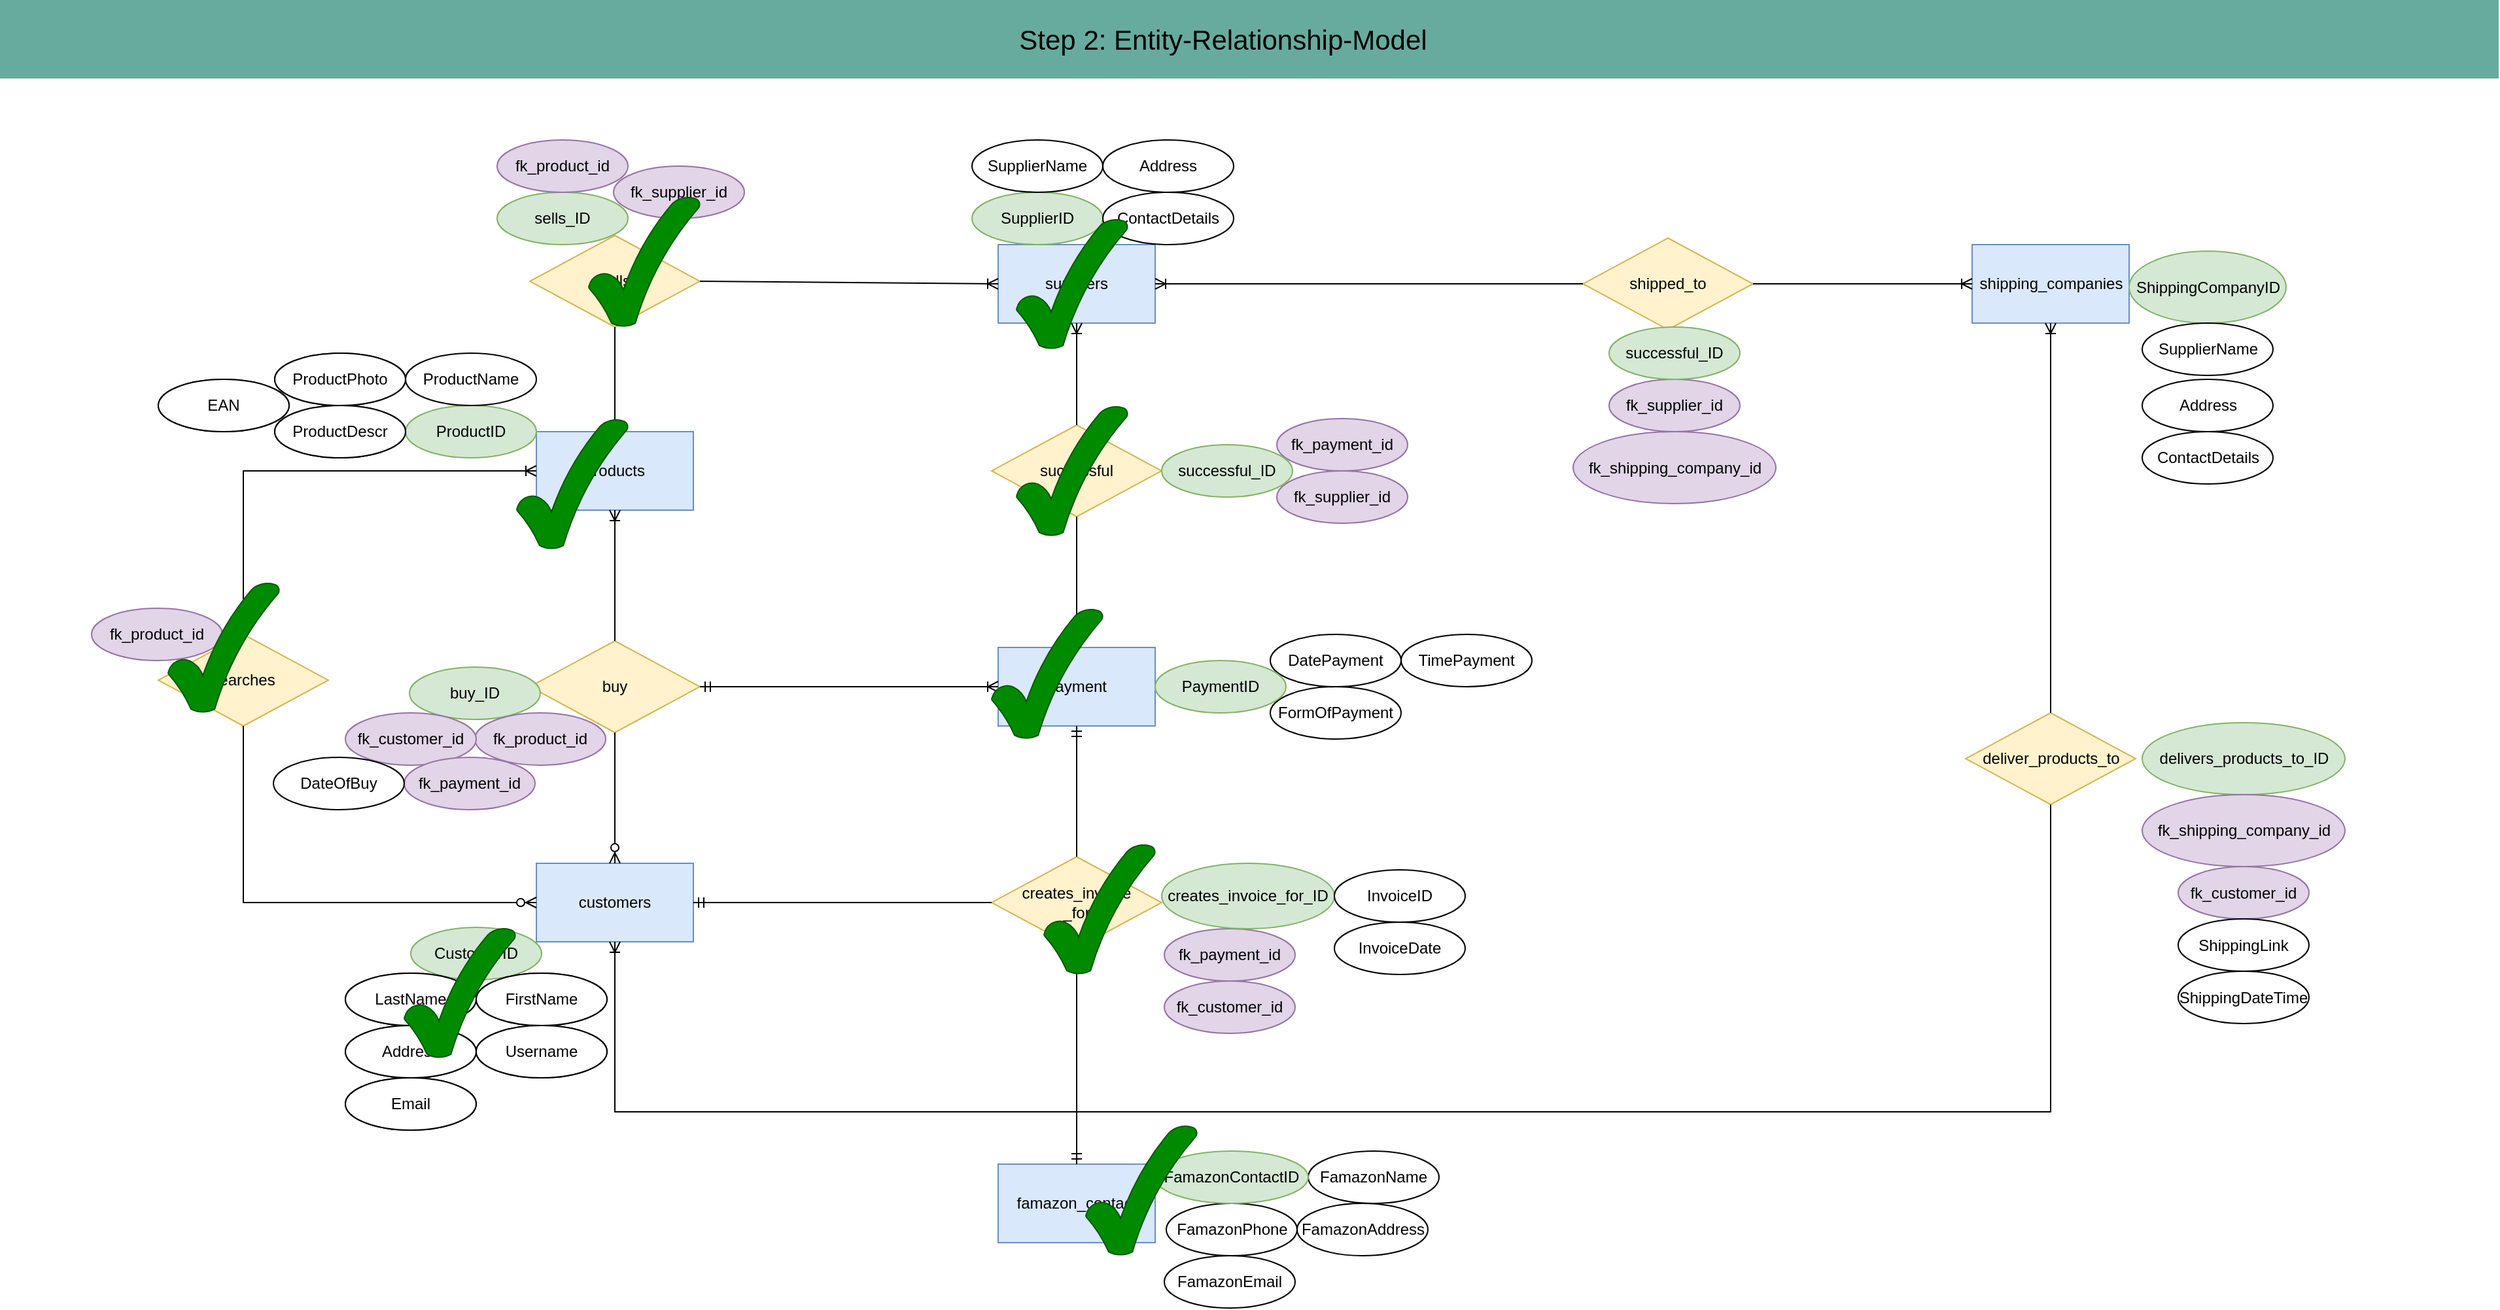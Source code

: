 <mxfile version="14.6.1" type="github">
  <diagram id="H4wPdXL3QeX7m4DB4Rqo" name="Page-1">
    <mxGraphModel dx="1303" dy="672" grid="1" gridSize="10" guides="1" tooltips="1" connect="1" arrows="1" fold="1" page="1" pageScale="1" pageWidth="827" pageHeight="1169" math="0" shadow="0">
      <root>
        <mxCell id="0" />
        <mxCell id="1" parent="0" />
        <mxCell id="J5k1jIa9eLN9t2eHICcV-1" value="" style="rounded=0;whiteSpace=wrap;html=1;labelBackgroundColor=#009999;labelBorderColor=#000000;strokeColor=none;fillColor=#67AB9F;fontColor=#000000;" vertex="1" parent="1">
          <mxGeometry x="50" y="40" width="1910" height="60" as="geometry" />
        </mxCell>
        <mxCell id="J5k1jIa9eLN9t2eHICcV-2" value="&lt;font style=&quot;font-size: 21px&quot;&gt;Step 2: Entity-Relationship-Model&lt;/font&gt;" style="text;html=1;strokeColor=none;fillColor=none;align=center;verticalAlign=middle;whiteSpace=wrap;rounded=0;labelBackgroundColor=none;fontColor=#000000;" vertex="1" parent="1">
          <mxGeometry x="70" y="60" width="1830" height="20" as="geometry" />
        </mxCell>
        <mxCell id="J5k1jIa9eLN9t2eHICcV-6" value="products" style="rounded=0;whiteSpace=wrap;html=1;fillColor=#dae8fc;strokeColor=#6c8ebf;" vertex="1" parent="1">
          <mxGeometry x="460" y="370" width="120" height="60" as="geometry" />
        </mxCell>
        <mxCell id="J5k1jIa9eLN9t2eHICcV-8" value="customers" style="rounded=0;whiteSpace=wrap;html=1;fillColor=#dae8fc;strokeColor=#6c8ebf;" vertex="1" parent="1">
          <mxGeometry x="460" y="700" width="120" height="60" as="geometry" />
        </mxCell>
        <mxCell id="J5k1jIa9eLN9t2eHICcV-9" value="buy" style="rhombus;whiteSpace=wrap;html=1;fillColor=#fff2cc;strokeColor=#d6b656;" vertex="1" parent="1">
          <mxGeometry x="455" y="530" width="130" height="70" as="geometry" />
        </mxCell>
        <mxCell id="J5k1jIa9eLN9t2eHICcV-11" value="suppliers" style="rounded=0;whiteSpace=wrap;html=1;fillColor=#dae8fc;strokeColor=#6c8ebf;" vertex="1" parent="1">
          <mxGeometry x="813" y="227" width="120" height="60" as="geometry" />
        </mxCell>
        <mxCell id="J5k1jIa9eLN9t2eHICcV-12" value="payment" style="rounded=0;whiteSpace=wrap;html=1;fillColor=#dae8fc;strokeColor=#6c8ebf;" vertex="1" parent="1">
          <mxGeometry x="813" y="535" width="120" height="60" as="geometry" />
        </mxCell>
        <mxCell id="J5k1jIa9eLN9t2eHICcV-17" value="shipping_companies" style="rounded=0;whiteSpace=wrap;html=1;fillColor=#dae8fc;strokeColor=#6c8ebf;" vertex="1" parent="1">
          <mxGeometry x="1557.5" y="227" width="120" height="60" as="geometry" />
        </mxCell>
        <mxCell id="J5k1jIa9eLN9t2eHICcV-18" value="creates_invoice&lt;br&gt;_for" style="rhombus;whiteSpace=wrap;html=1;fillColor=#fff2cc;strokeColor=#d6b656;" vertex="1" parent="1">
          <mxGeometry x="808" y="695" width="130" height="70" as="geometry" />
        </mxCell>
        <mxCell id="J5k1jIa9eLN9t2eHICcV-19" value="deliver_products_to" style="rhombus;whiteSpace=wrap;html=1;fillColor=#fff2cc;strokeColor=#d6b656;" vertex="1" parent="1">
          <mxGeometry x="1552.5" y="585" width="130" height="70" as="geometry" />
        </mxCell>
        <mxCell id="J5k1jIa9eLN9t2eHICcV-28" value="successful" style="rhombus;whiteSpace=wrap;html=1;fillColor=#fff2cc;strokeColor=#d6b656;" vertex="1" parent="1">
          <mxGeometry x="808" y="365" width="130" height="70" as="geometry" />
        </mxCell>
        <mxCell id="J5k1jIa9eLN9t2eHICcV-29" value="shipped_to" style="rhombus;whiteSpace=wrap;html=1;fillColor=#fff2cc;strokeColor=#d6b656;" vertex="1" parent="1">
          <mxGeometry x="1260" y="222" width="130" height="70" as="geometry" />
        </mxCell>
        <mxCell id="J5k1jIa9eLN9t2eHICcV-30" value="sells" style="rhombus;whiteSpace=wrap;html=1;fillColor=#fff2cc;strokeColor=#d6b656;" vertex="1" parent="1">
          <mxGeometry x="455" y="220" width="130" height="70" as="geometry" />
        </mxCell>
        <mxCell id="J5k1jIa9eLN9t2eHICcV-31" value="" style="fontSize=12;html=1;endArrow=ERzeroToMany;endFill=1;entryX=0.5;entryY=0;entryDx=0;entryDy=0;exitX=0.5;exitY=1;exitDx=0;exitDy=0;" edge="1" parent="1" source="J5k1jIa9eLN9t2eHICcV-9" target="J5k1jIa9eLN9t2eHICcV-8">
          <mxGeometry width="100" height="100" relative="1" as="geometry">
            <mxPoint x="590" y="660" as="sourcePoint" />
            <mxPoint x="690" y="560" as="targetPoint" />
          </mxGeometry>
        </mxCell>
        <mxCell id="J5k1jIa9eLN9t2eHICcV-32" value="" style="fontSize=12;html=1;endArrow=ERoneToMany;exitX=0.5;exitY=0;exitDx=0;exitDy=0;entryX=0.5;entryY=1;entryDx=0;entryDy=0;" edge="1" parent="1" source="J5k1jIa9eLN9t2eHICcV-9" target="J5k1jIa9eLN9t2eHICcV-6">
          <mxGeometry width="100" height="100" relative="1" as="geometry">
            <mxPoint x="590" y="660" as="sourcePoint" />
            <mxPoint x="690" y="560" as="targetPoint" />
          </mxGeometry>
        </mxCell>
        <mxCell id="J5k1jIa9eLN9t2eHICcV-33" value="" style="fontSize=12;html=1;endArrow=ERoneToMany;exitX=1;exitY=0.5;exitDx=0;exitDy=0;entryX=0;entryY=0.5;entryDx=0;entryDy=0;" edge="1" parent="1" source="J5k1jIa9eLN9t2eHICcV-30" target="J5k1jIa9eLN9t2eHICcV-11">
          <mxGeometry width="100" height="100" relative="1" as="geometry">
            <mxPoint x="760" y="350.0" as="sourcePoint" />
            <mxPoint x="760" y="250.0" as="targetPoint" />
          </mxGeometry>
        </mxCell>
        <mxCell id="J5k1jIa9eLN9t2eHICcV-34" value="" style="fontSize=12;html=1;endArrow=none;exitX=0.5;exitY=0;exitDx=0;exitDy=0;entryX=0.5;entryY=1;entryDx=0;entryDy=0;startArrow=ERoneToMany;startFill=0;endFill=0;" edge="1" parent="1" source="J5k1jIa9eLN9t2eHICcV-6" target="J5k1jIa9eLN9t2eHICcV-30">
          <mxGeometry width="100" height="100" relative="1" as="geometry">
            <mxPoint x="595" y="265" as="sourcePoint" />
            <mxPoint x="790" y="265" as="targetPoint" />
          </mxGeometry>
        </mxCell>
        <mxCell id="J5k1jIa9eLN9t2eHICcV-35" value="" style="fontSize=12;html=1;endArrow=ERoneToMany;exitX=1;exitY=0.5;exitDx=0;exitDy=0;startArrow=ERmandOne;startFill=0;entryX=0;entryY=0.5;entryDx=0;entryDy=0;" edge="1" parent="1" source="J5k1jIa9eLN9t2eHICcV-9" target="J5k1jIa9eLN9t2eHICcV-12">
          <mxGeometry width="100" height="100" relative="1" as="geometry">
            <mxPoint x="530" y="540.0" as="sourcePoint" />
            <mxPoint x="700" y="500" as="targetPoint" />
          </mxGeometry>
        </mxCell>
        <mxCell id="J5k1jIa9eLN9t2eHICcV-42" value="" style="fontSize=12;html=1;endArrow=ERoneToMany;startArrow=none;startFill=0;endFill=0;exitX=1;exitY=0.5;exitDx=0;exitDy=0;entryX=0;entryY=0.5;entryDx=0;entryDy=0;rounded=0;" edge="1" parent="1" source="J5k1jIa9eLN9t2eHICcV-29" target="J5k1jIa9eLN9t2eHICcV-17">
          <mxGeometry width="100" height="100" relative="1" as="geometry">
            <mxPoint x="1530" y="329.41" as="sourcePoint" />
            <mxPoint x="1670" y="329.41" as="targetPoint" />
          </mxGeometry>
        </mxCell>
        <mxCell id="J5k1jIa9eLN9t2eHICcV-43" value="" style="endArrow=none;html=1;rounded=0;exitX=0.5;exitY=1;exitDx=0;exitDy=0;startArrow=ERoneToMany;startFill=0;entryX=0.5;entryY=0;entryDx=0;entryDy=0;" edge="1" parent="1" source="J5k1jIa9eLN9t2eHICcV-17" target="J5k1jIa9eLN9t2eHICcV-19">
          <mxGeometry relative="1" as="geometry">
            <mxPoint x="1200" y="670" as="sourcePoint" />
            <mxPoint x="1622" y="580" as="targetPoint" />
          </mxGeometry>
        </mxCell>
        <mxCell id="J5k1jIa9eLN9t2eHICcV-44" value="" style="endArrow=ERoneToMany;html=1;rounded=0;exitX=0.5;exitY=1;exitDx=0;exitDy=0;edgeStyle=orthogonalEdgeStyle;endFill=0;" edge="1" parent="1" source="J5k1jIa9eLN9t2eHICcV-19">
          <mxGeometry relative="1" as="geometry">
            <mxPoint x="1760" y="760" as="sourcePoint" />
            <mxPoint x="520" y="760" as="targetPoint" />
            <Array as="points">
              <mxPoint x="1618" y="890" />
              <mxPoint x="520" y="890" />
            </Array>
          </mxGeometry>
        </mxCell>
        <mxCell id="J5k1jIa9eLN9t2eHICcV-46" value="" style="endArrow=none;html=1;rounded=0;exitX=1;exitY=0.5;exitDx=0;exitDy=0;entryX=0;entryY=0.5;entryDx=0;entryDy=0;startArrow=ERmandOne;startFill=0;" edge="1" parent="1" source="J5k1jIa9eLN9t2eHICcV-8" target="J5k1jIa9eLN9t2eHICcV-18">
          <mxGeometry relative="1" as="geometry">
            <mxPoint x="1047.5" y="722.5" as="sourcePoint" />
            <mxPoint x="1210" y="605" as="targetPoint" />
          </mxGeometry>
        </mxCell>
        <mxCell id="J5k1jIa9eLN9t2eHICcV-47" value="" style="endArrow=none;html=1;rounded=0;endFill=0;startArrow=ERoneToMany;startFill=0;exitX=1;exitY=0.5;exitDx=0;exitDy=0;" edge="1" parent="1" source="J5k1jIa9eLN9t2eHICcV-11">
          <mxGeometry relative="1" as="geometry">
            <mxPoint x="900" y="250" as="sourcePoint" />
            <mxPoint x="1260" y="257" as="targetPoint" />
          </mxGeometry>
        </mxCell>
        <mxCell id="J5k1jIa9eLN9t2eHICcV-50" value="searches" style="rhombus;whiteSpace=wrap;html=1;fillColor=#fff2cc;strokeColor=#d6b656;" vertex="1" parent="1">
          <mxGeometry x="171" y="525" width="130" height="70" as="geometry" />
        </mxCell>
        <mxCell id="J5k1jIa9eLN9t2eHICcV-51" value="" style="fontSize=12;html=1;endArrow=ERzeroToMany;endFill=1;entryX=0;entryY=0.5;entryDx=0;entryDy=0;exitX=0.5;exitY=1;exitDx=0;exitDy=0;edgeStyle=orthogonalEdgeStyle;rounded=0;" edge="1" parent="1" source="J5k1jIa9eLN9t2eHICcV-50" target="J5k1jIa9eLN9t2eHICcV-8">
          <mxGeometry width="100" height="100" relative="1" as="geometry">
            <mxPoint x="530" y="610" as="sourcePoint" />
            <mxPoint x="530" y="710" as="targetPoint" />
          </mxGeometry>
        </mxCell>
        <mxCell id="J5k1jIa9eLN9t2eHICcV-52" value="" style="fontSize=12;html=1;endArrow=ERoneToMany;entryX=0;entryY=0.5;entryDx=0;entryDy=0;edgeStyle=orthogonalEdgeStyle;rounded=0;" edge="1" parent="1" source="J5k1jIa9eLN9t2eHICcV-50" target="J5k1jIa9eLN9t2eHICcV-6">
          <mxGeometry width="100" height="100" relative="1" as="geometry">
            <mxPoint x="530" y="540" as="sourcePoint" />
            <mxPoint x="530" y="440" as="targetPoint" />
            <Array as="points">
              <mxPoint x="236" y="400" />
            </Array>
          </mxGeometry>
        </mxCell>
        <mxCell id="J5k1jIa9eLN9t2eHICcV-53" value="fk_product_id" style="ellipse;whiteSpace=wrap;html=1;align=center;fillColor=#e1d5e7;strokeColor=#9673a6;" vertex="1" parent="1">
          <mxGeometry x="120" y="505" width="100" height="40" as="geometry" />
        </mxCell>
        <mxCell id="J5k1jIa9eLN9t2eHICcV-54" value="ProductID" style="ellipse;whiteSpace=wrap;html=1;align=center;fillColor=#d5e8d4;strokeColor=#82b366;" vertex="1" parent="1">
          <mxGeometry x="360" y="350" width="100" height="40" as="geometry" />
        </mxCell>
        <mxCell id="J5k1jIa9eLN9t2eHICcV-55" value="buy_ID" style="ellipse;whiteSpace=wrap;html=1;align=center;fillColor=#d5e8d4;strokeColor=#82b366;" vertex="1" parent="1">
          <mxGeometry x="363" y="550" width="100" height="40" as="geometry" />
        </mxCell>
        <mxCell id="J5k1jIa9eLN9t2eHICcV-56" value="CustomerID" style="ellipse;whiteSpace=wrap;html=1;align=center;fillColor=#d5e8d4;strokeColor=#82b366;" vertex="1" parent="1">
          <mxGeometry x="364" y="749" width="100" height="40" as="geometry" />
        </mxCell>
        <mxCell id="J5k1jIa9eLN9t2eHICcV-58" value="SupplierID" style="ellipse;whiteSpace=wrap;html=1;align=center;fillColor=#d5e8d4;strokeColor=#82b366;" vertex="1" parent="1">
          <mxGeometry x="793" y="187" width="100" height="40" as="geometry" />
        </mxCell>
        <mxCell id="J5k1jIa9eLN9t2eHICcV-59" value="sells_ID" style="ellipse;whiteSpace=wrap;html=1;align=center;fillColor=#d5e8d4;strokeColor=#82b366;" vertex="1" parent="1">
          <mxGeometry x="430" y="187" width="100" height="40" as="geometry" />
        </mxCell>
        <mxCell id="J5k1jIa9eLN9t2eHICcV-62" value="ShippingCompanyID" style="ellipse;whiteSpace=wrap;html=1;align=center;fillColor=#d5e8d4;strokeColor=#82b366;" vertex="1" parent="1">
          <mxGeometry x="1677.5" y="232" width="120" height="55" as="geometry" />
        </mxCell>
        <mxCell id="J5k1jIa9eLN9t2eHICcV-66" value="delivers_products_to_ID" style="ellipse;whiteSpace=wrap;html=1;align=center;fillColor=#d5e8d4;strokeColor=#82b366;" vertex="1" parent="1">
          <mxGeometry x="1687.5" y="592.5" width="155" height="55" as="geometry" />
        </mxCell>
        <mxCell id="J5k1jIa9eLN9t2eHICcV-67" value="FirstName" style="ellipse;whiteSpace=wrap;html=1;align=center;" vertex="1" parent="1">
          <mxGeometry x="414" y="784" width="100" height="40" as="geometry" />
        </mxCell>
        <mxCell id="J5k1jIa9eLN9t2eHICcV-68" value="LastName" style="ellipse;whiteSpace=wrap;html=1;align=center;" vertex="1" parent="1">
          <mxGeometry x="314" y="784" width="100" height="40" as="geometry" />
        </mxCell>
        <mxCell id="J5k1jIa9eLN9t2eHICcV-69" value="Address" style="ellipse;whiteSpace=wrap;html=1;align=center;" vertex="1" parent="1">
          <mxGeometry x="314" y="824" width="100" height="40" as="geometry" />
        </mxCell>
        <mxCell id="J5k1jIa9eLN9t2eHICcV-70" value="Username" style="ellipse;whiteSpace=wrap;html=1;align=center;" vertex="1" parent="1">
          <mxGeometry x="414" y="824" width="100" height="40" as="geometry" />
        </mxCell>
        <mxCell id="J5k1jIa9eLN9t2eHICcV-71" value="Email" style="ellipse;whiteSpace=wrap;html=1;align=center;" vertex="1" parent="1">
          <mxGeometry x="314" y="864" width="100" height="40" as="geometry" />
        </mxCell>
        <mxCell id="J5k1jIa9eLN9t2eHICcV-73" value="ProductName" style="ellipse;whiteSpace=wrap;html=1;align=center;" vertex="1" parent="1">
          <mxGeometry x="360" y="310" width="100" height="40" as="geometry" />
        </mxCell>
        <mxCell id="J5k1jIa9eLN9t2eHICcV-74" value="ProductPhoto" style="ellipse;whiteSpace=wrap;html=1;align=center;" vertex="1" parent="1">
          <mxGeometry x="260" y="310" width="100" height="40" as="geometry" />
        </mxCell>
        <mxCell id="J5k1jIa9eLN9t2eHICcV-75" value="ProductDescr" style="ellipse;whiteSpace=wrap;html=1;align=center;" vertex="1" parent="1">
          <mxGeometry x="260" y="350" width="100" height="40" as="geometry" />
        </mxCell>
        <mxCell id="J5k1jIa9eLN9t2eHICcV-76" value="EAN" style="ellipse;whiteSpace=wrap;html=1;align=center;" vertex="1" parent="1">
          <mxGeometry x="171" y="330" width="100" height="40" as="geometry" />
        </mxCell>
        <mxCell id="J5k1jIa9eLN9t2eHICcV-77" value="fk_product_id" style="ellipse;whiteSpace=wrap;html=1;align=center;fillColor=#e1d5e7;strokeColor=#9673a6;" vertex="1" parent="1">
          <mxGeometry x="430" y="147" width="100" height="40" as="geometry" />
        </mxCell>
        <mxCell id="J5k1jIa9eLN9t2eHICcV-78" value="fk_supplier_id" style="ellipse;whiteSpace=wrap;html=1;align=center;fillColor=#e1d5e7;strokeColor=#9673a6;" vertex="1" parent="1">
          <mxGeometry x="519" y="167" width="100" height="40" as="geometry" />
        </mxCell>
        <mxCell id="J5k1jIa9eLN9t2eHICcV-79" value="SupplierName&lt;span style=&quot;color: rgba(0 , 0 , 0 , 0) ; font-family: monospace ; font-size: 0px&quot;&gt;%3CmxGraphModel%3E%3Croot%3E%3CmxCell%20id%3D%220%22%2F%3E%3CmxCell%20id%3D%221%22%20parent%3D%220%22%2F%3E%3CmxCell%20id%3D%222%22%20value%3D%22ProductName%22%20style%3D%22ellipse%3BwhiteSpace%3Dwrap%3Bhtml%3D1%3Balign%3Dcenter%3B%22%20vertex%3D%221%22%20parent%3D%221%22%3E%3CmxGeometry%20x%3D%22360%22%20y%3D%22310%22%20width%3D%22100%22%20height%3D%2240%22%20as%3D%22geometry%22%2F%3E%3C%2FmxCell%3E%3C%2Froot%3E%3C%2FmxGraphModel%3E&lt;/span&gt;" style="ellipse;whiteSpace=wrap;html=1;align=center;" vertex="1" parent="1">
          <mxGeometry x="793" y="147" width="100" height="40" as="geometry" />
        </mxCell>
        <mxCell id="J5k1jIa9eLN9t2eHICcV-80" value="Address" style="ellipse;whiteSpace=wrap;html=1;align=center;" vertex="1" parent="1">
          <mxGeometry x="893" y="147" width="100" height="40" as="geometry" />
        </mxCell>
        <mxCell id="J5k1jIa9eLN9t2eHICcV-81" value="ContactDetails" style="ellipse;whiteSpace=wrap;html=1;align=center;" vertex="1" parent="1">
          <mxGeometry x="893" y="187" width="100" height="40" as="geometry" />
        </mxCell>
        <mxCell id="J5k1jIa9eLN9t2eHICcV-82" value="fk_product_id" style="ellipse;whiteSpace=wrap;html=1;align=center;fillColor=#e1d5e7;strokeColor=#9673a6;" vertex="1" parent="1">
          <mxGeometry x="413" y="585" width="100" height="40" as="geometry" />
        </mxCell>
        <mxCell id="J5k1jIa9eLN9t2eHICcV-83" value="fk_customer_id" style="ellipse;whiteSpace=wrap;html=1;align=center;fillColor=#e1d5e7;strokeColor=#9673a6;" vertex="1" parent="1">
          <mxGeometry x="314" y="585" width="100" height="40" as="geometry" />
        </mxCell>
        <mxCell id="J5k1jIa9eLN9t2eHICcV-84" value="fk_payment_id" style="ellipse;whiteSpace=wrap;html=1;align=center;fillColor=#e1d5e7;strokeColor=#9673a6;" vertex="1" parent="1">
          <mxGeometry x="359" y="619" width="100" height="40" as="geometry" />
        </mxCell>
        <mxCell id="J5k1jIa9eLN9t2eHICcV-93" style="edgeStyle=none;rounded=0;orthogonalLoop=1;jettySize=auto;html=1;exitX=0.5;exitY=0;exitDx=0;exitDy=0;startArrow=ERmandOne;startFill=0;endArrow=ERmandOne;endFill=0;strokeColor=#000000;" edge="1" parent="1">
          <mxGeometry relative="1" as="geometry">
            <mxPoint x="760" y="605" as="sourcePoint" />
            <mxPoint x="760" y="605" as="targetPoint" />
          </mxGeometry>
        </mxCell>
        <mxCell id="J5k1jIa9eLN9t2eHICcV-94" value="" style="endArrow=ERmandOne;html=1;rounded=0;strokeColor=#000000;exitX=0.5;exitY=1;exitDx=0;exitDy=0;entryX=0.5;entryY=0;entryDx=0;entryDy=0;endFill=0;" edge="1" parent="1" source="J5k1jIa9eLN9t2eHICcV-28" target="J5k1jIa9eLN9t2eHICcV-12">
          <mxGeometry relative="1" as="geometry">
            <mxPoint x="840" y="420" as="sourcePoint" />
            <mxPoint x="870" y="530" as="targetPoint" />
          </mxGeometry>
        </mxCell>
        <mxCell id="J5k1jIa9eLN9t2eHICcV-95" value="" style="endArrow=ERoneToMany;html=1;rounded=0;strokeColor=#000000;endFill=0;entryX=0.5;entryY=1;entryDx=0;entryDy=0;exitX=0.5;exitY=0;exitDx=0;exitDy=0;" edge="1" parent="1" source="J5k1jIa9eLN9t2eHICcV-28" target="J5k1jIa9eLN9t2eHICcV-11">
          <mxGeometry relative="1" as="geometry">
            <mxPoint x="840" y="420" as="sourcePoint" />
            <mxPoint x="1000" y="420" as="targetPoint" />
          </mxGeometry>
        </mxCell>
        <mxCell id="J5k1jIa9eLN9t2eHICcV-96" value="" style="fontSize=12;html=1;endArrow=none;strokeColor=#000000;exitX=0.5;exitY=1;exitDx=0;exitDy=0;startArrow=ERmandOne;startFill=0;endFill=0;" edge="1" parent="1" source="J5k1jIa9eLN9t2eHICcV-12" target="J5k1jIa9eLN9t2eHICcV-18">
          <mxGeometry width="100" height="100" relative="1" as="geometry">
            <mxPoint x="1070" y="640" as="sourcePoint" />
            <mxPoint x="1145" y="696" as="targetPoint" />
          </mxGeometry>
        </mxCell>
        <mxCell id="J5k1jIa9eLN9t2eHICcV-98" value="fk_payment_id" style="ellipse;whiteSpace=wrap;html=1;align=center;fillColor=#e1d5e7;strokeColor=#9673a6;" vertex="1" parent="1">
          <mxGeometry x="1026" y="360" width="100" height="40" as="geometry" />
        </mxCell>
        <mxCell id="J5k1jIa9eLN9t2eHICcV-101" value="fk_supplier_id" style="ellipse;whiteSpace=wrap;html=1;align=center;fillColor=#e1d5e7;strokeColor=#9673a6;" vertex="1" parent="1">
          <mxGeometry x="1026" y="400" width="100" height="40" as="geometry" />
        </mxCell>
        <mxCell id="J5k1jIa9eLN9t2eHICcV-102" value="successful_ID" style="ellipse;whiteSpace=wrap;html=1;align=center;fillColor=#d5e8d4;strokeColor=#82b366;" vertex="1" parent="1">
          <mxGeometry x="938" y="380" width="100" height="40" as="geometry" />
        </mxCell>
        <mxCell id="J5k1jIa9eLN9t2eHICcV-109" value="fk_payment_id" style="ellipse;whiteSpace=wrap;html=1;align=center;fillColor=#e1d5e7;strokeColor=#9673a6;" vertex="1" parent="1">
          <mxGeometry x="940" y="750" width="100" height="40" as="geometry" />
        </mxCell>
        <mxCell id="J5k1jIa9eLN9t2eHICcV-110" value="fk_customer_id" style="ellipse;whiteSpace=wrap;html=1;align=center;fillColor=#e1d5e7;strokeColor=#9673a6;" vertex="1" parent="1">
          <mxGeometry x="940" y="790" width="100" height="40" as="geometry" />
        </mxCell>
        <mxCell id="J5k1jIa9eLN9t2eHICcV-111" value="creates_invoice_for_ID" style="ellipse;whiteSpace=wrap;html=1;align=center;fillColor=#d5e8d4;strokeColor=#82b366;" vertex="1" parent="1">
          <mxGeometry x="938" y="700" width="132" height="50" as="geometry" />
        </mxCell>
        <mxCell id="J5k1jIa9eLN9t2eHICcV-113" value="fk_customer_id" style="ellipse;whiteSpace=wrap;html=1;align=center;fillColor=#e1d5e7;strokeColor=#9673a6;" vertex="1" parent="1">
          <mxGeometry x="1715" y="702.5" width="100" height="40" as="geometry" />
        </mxCell>
        <mxCell id="J5k1jIa9eLN9t2eHICcV-115" value="fk_shipping_company_id" style="ellipse;whiteSpace=wrap;html=1;align=center;fillColor=#e1d5e7;strokeColor=#9673a6;" vertex="1" parent="1">
          <mxGeometry x="1687.5" y="647.5" width="155" height="55" as="geometry" />
        </mxCell>
        <mxCell id="J5k1jIa9eLN9t2eHICcV-116" value="fk_supplier_id" style="ellipse;whiteSpace=wrap;html=1;align=center;fillColor=#e1d5e7;strokeColor=#9673a6;" vertex="1" parent="1">
          <mxGeometry x="1280" y="330" width="100" height="40" as="geometry" />
        </mxCell>
        <mxCell id="J5k1jIa9eLN9t2eHICcV-118" value="successful_ID" style="ellipse;whiteSpace=wrap;html=1;align=center;fillColor=#d5e8d4;strokeColor=#82b366;" vertex="1" parent="1">
          <mxGeometry x="1280" y="290" width="100" height="40" as="geometry" />
        </mxCell>
        <mxCell id="J5k1jIa9eLN9t2eHICcV-119" value="fk_shipping_company_id" style="ellipse;whiteSpace=wrap;html=1;align=center;fillColor=#e1d5e7;strokeColor=#9673a6;" vertex="1" parent="1">
          <mxGeometry x="1252.5" y="370" width="155" height="55" as="geometry" />
        </mxCell>
        <mxCell id="J5k1jIa9eLN9t2eHICcV-120" value="LastName" style="ellipse;whiteSpace=wrap;html=1;align=center;" vertex="1" parent="1">
          <mxGeometry x="314" y="784" width="100" height="40" as="geometry" />
        </mxCell>
        <mxCell id="J5k1jIa9eLN9t2eHICcV-121" value="Address" style="ellipse;whiteSpace=wrap;html=1;align=center;" vertex="1" parent="1">
          <mxGeometry x="314" y="824" width="100" height="40" as="geometry" />
        </mxCell>
        <mxCell id="J5k1jIa9eLN9t2eHICcV-122" value="Email" style="ellipse;whiteSpace=wrap;html=1;align=center;" vertex="1" parent="1">
          <mxGeometry x="314" y="864" width="100" height="40" as="geometry" />
        </mxCell>
        <mxCell id="J5k1jIa9eLN9t2eHICcV-124" value="Username" style="ellipse;whiteSpace=wrap;html=1;align=center;" vertex="1" parent="1">
          <mxGeometry x="414" y="824" width="100" height="40" as="geometry" />
        </mxCell>
        <mxCell id="J5k1jIa9eLN9t2eHICcV-125" value="FirstName" style="ellipse;whiteSpace=wrap;html=1;align=center;" vertex="1" parent="1">
          <mxGeometry x="414" y="784" width="100" height="40" as="geometry" />
        </mxCell>
        <mxCell id="J5k1jIa9eLN9t2eHICcV-126" value="EAN" style="ellipse;whiteSpace=wrap;html=1;align=center;" vertex="1" parent="1">
          <mxGeometry x="171" y="330" width="100" height="40" as="geometry" />
        </mxCell>
        <mxCell id="J5k1jIa9eLN9t2eHICcV-127" value="ProductDescr" style="ellipse;whiteSpace=wrap;html=1;align=center;" vertex="1" parent="1">
          <mxGeometry x="260" y="350" width="100" height="40" as="geometry" />
        </mxCell>
        <mxCell id="J5k1jIa9eLN9t2eHICcV-128" value="ProductPhoto" style="ellipse;whiteSpace=wrap;html=1;align=center;" vertex="1" parent="1">
          <mxGeometry x="260" y="310" width="100" height="40" as="geometry" />
        </mxCell>
        <mxCell id="J5k1jIa9eLN9t2eHICcV-131" value="InvoiceID" style="ellipse;whiteSpace=wrap;html=1;align=center;" vertex="1" parent="1">
          <mxGeometry x="1070" y="705" width="100" height="40" as="geometry" />
        </mxCell>
        <mxCell id="J5k1jIa9eLN9t2eHICcV-134" value="DatePayment" style="ellipse;whiteSpace=wrap;html=1;align=center;" vertex="1" parent="1">
          <mxGeometry x="1021" y="525" width="100" height="40" as="geometry" />
        </mxCell>
        <mxCell id="J5k1jIa9eLN9t2eHICcV-135" value="FormOfPayment" style="ellipse;whiteSpace=wrap;html=1;align=center;" vertex="1" parent="1">
          <mxGeometry x="1021" y="565" width="100" height="40" as="geometry" />
        </mxCell>
        <mxCell id="J5k1jIa9eLN9t2eHICcV-136" value="PaymentID" style="ellipse;whiteSpace=wrap;html=1;align=center;fillColor=#d5e8d4;strokeColor=#82b366;" vertex="1" parent="1">
          <mxGeometry x="933" y="545" width="100" height="40" as="geometry" />
        </mxCell>
        <mxCell id="J5k1jIa9eLN9t2eHICcV-137" value="TimePayment" style="ellipse;whiteSpace=wrap;html=1;align=center;" vertex="1" parent="1">
          <mxGeometry x="1121" y="525" width="100" height="40" as="geometry" />
        </mxCell>
        <mxCell id="J5k1jIa9eLN9t2eHICcV-139" value="InvoiceDate" style="ellipse;whiteSpace=wrap;html=1;align=center;" vertex="1" parent="1">
          <mxGeometry x="1070" y="745" width="100" height="40" as="geometry" />
        </mxCell>
        <mxCell id="J5k1jIa9eLN9t2eHICcV-145" value="FamazonName" style="ellipse;whiteSpace=wrap;html=1;align=center;" vertex="1" parent="1">
          <mxGeometry x="1050" y="920" width="100" height="40" as="geometry" />
        </mxCell>
        <mxCell id="J5k1jIa9eLN9t2eHICcV-146" value="FamazonAddress" style="ellipse;whiteSpace=wrap;html=1;align=center;" vertex="1" parent="1">
          <mxGeometry x="1041.5" y="960" width="100" height="40" as="geometry" />
        </mxCell>
        <mxCell id="J5k1jIa9eLN9t2eHICcV-147" value="FamazonPhone" style="ellipse;whiteSpace=wrap;html=1;align=center;" vertex="1" parent="1">
          <mxGeometry x="941.5" y="960" width="100" height="40" as="geometry" />
        </mxCell>
        <mxCell id="J5k1jIa9eLN9t2eHICcV-148" value="FamazonEmail" style="ellipse;whiteSpace=wrap;html=1;align=center;" vertex="1" parent="1">
          <mxGeometry x="940" y="1000" width="100" height="40" as="geometry" />
        </mxCell>
        <mxCell id="J5k1jIa9eLN9t2eHICcV-149" value="famazon_contact" style="rounded=0;whiteSpace=wrap;html=1;fillColor=#dae8fc;strokeColor=#6c8ebf;" vertex="1" parent="1">
          <mxGeometry x="813" y="930" width="120" height="60" as="geometry" />
        </mxCell>
        <mxCell id="J5k1jIa9eLN9t2eHICcV-150" value="FamazonContactID" style="ellipse;whiteSpace=wrap;html=1;align=center;fillColor=#d5e8d4;strokeColor=#82b366;" vertex="1" parent="1">
          <mxGeometry x="933" y="920" width="117" height="40" as="geometry" />
        </mxCell>
        <mxCell id="J5k1jIa9eLN9t2eHICcV-151" value="" style="fontSize=12;html=1;endArrow=ERmandOne;strokeColor=#000000;entryX=0.5;entryY=0;entryDx=0;entryDy=0;exitX=0.5;exitY=1;exitDx=0;exitDy=0;startArrow=ERmandOne;startFill=0;" edge="1" parent="1" source="J5k1jIa9eLN9t2eHICcV-18" target="J5k1jIa9eLN9t2eHICcV-149">
          <mxGeometry width="100" height="100" relative="1" as="geometry">
            <mxPoint x="960" y="890" as="sourcePoint" />
            <mxPoint x="1060" y="790" as="targetPoint" />
          </mxGeometry>
        </mxCell>
        <mxCell id="J5k1jIa9eLN9t2eHICcV-158" value="SupplierName&lt;span style=&quot;color: rgba(0 , 0 , 0 , 0) ; font-family: monospace ; font-size: 0px&quot;&gt;%3CmxGraphModel%3E%3Croot%3E%3CmxCell%20id%3D%220%22%2F%3E%3CmxCell%20id%3D%221%22%20parent%3D%220%22%2F%3E%3CmxCell%20id%3D%222%22%20value%3D%22ProductName%22%20style%3D%22ellipse%3BwhiteSpace%3Dwrap%3Bhtml%3D1%3Balign%3Dcenter%3B%22%20vertex%3D%221%22%20parent%3D%221%22%3E%3CmxGeometry%20x%3D%22360%22%20y%3D%22310%22%20width%3D%22100%22%20height%3D%2240%22%20as%3D%22geometry%22%2F%3E%3C%2FmxCell%3E%3C%2Froot%3E%3C%2FmxGraphModel%3E&lt;/span&gt;" style="ellipse;whiteSpace=wrap;html=1;align=center;" vertex="1" parent="1">
          <mxGeometry x="1687.5" y="287" width="100" height="40" as="geometry" />
        </mxCell>
        <mxCell id="J5k1jIa9eLN9t2eHICcV-159" value="Address" style="ellipse;whiteSpace=wrap;html=1;align=center;" vertex="1" parent="1">
          <mxGeometry x="1687.5" y="330" width="100" height="40" as="geometry" />
        </mxCell>
        <mxCell id="J5k1jIa9eLN9t2eHICcV-160" value="ContactDetails" style="ellipse;whiteSpace=wrap;html=1;align=center;" vertex="1" parent="1">
          <mxGeometry x="1687.5" y="370" width="100" height="40" as="geometry" />
        </mxCell>
        <mxCell id="J5k1jIa9eLN9t2eHICcV-161" value="ShippingLink" style="ellipse;whiteSpace=wrap;html=1;align=center;" vertex="1" parent="1">
          <mxGeometry x="1715" y="742.5" width="100" height="40" as="geometry" />
        </mxCell>
        <mxCell id="J5k1jIa9eLN9t2eHICcV-162" value="ShippingDateTime" style="ellipse;whiteSpace=wrap;html=1;align=center;" vertex="1" parent="1">
          <mxGeometry x="1715" y="782.5" width="100" height="40" as="geometry" />
        </mxCell>
        <mxCell id="J5k1jIa9eLN9t2eHICcV-164" value="DateOfBuy" style="ellipse;whiteSpace=wrap;html=1;align=center;" vertex="1" parent="1">
          <mxGeometry x="259" y="619" width="100" height="40" as="geometry" />
        </mxCell>
        <mxCell id="J5k1jIa9eLN9t2eHICcV-165" value="" style="verticalLabelPosition=bottom;verticalAlign=top;html=1;shape=mxgraph.basic.tick;fontColor=#ffffff;fillColor=#008a00;strokeColor=#005700;" vertex="1" parent="1">
          <mxGeometry x="178.5" y="485" width="85" height="100" as="geometry" />
        </mxCell>
        <mxCell id="J5k1jIa9eLN9t2eHICcV-167" value="" style="verticalLabelPosition=bottom;verticalAlign=top;html=1;shape=mxgraph.basic.tick;fontColor=#ffffff;fillColor=#008a00;strokeColor=#005700;" vertex="1" parent="1">
          <mxGeometry x="445" y="360" width="85" height="100" as="geometry" />
        </mxCell>
        <mxCell id="J5k1jIa9eLN9t2eHICcV-168" value="" style="verticalLabelPosition=bottom;verticalAlign=top;html=1;shape=mxgraph.basic.tick;fontColor=#ffffff;fillColor=#008a00;strokeColor=#005700;" vertex="1" parent="1">
          <mxGeometry x="500" y="190" width="85" height="100" as="geometry" />
        </mxCell>
        <mxCell id="J5k1jIa9eLN9t2eHICcV-169" value="" style="verticalLabelPosition=bottom;verticalAlign=top;html=1;shape=mxgraph.basic.tick;fontColor=#ffffff;fillColor=#008a00;strokeColor=#005700;" vertex="1" parent="1">
          <mxGeometry x="827" y="207" width="85" height="100" as="geometry" />
        </mxCell>
        <mxCell id="J5k1jIa9eLN9t2eHICcV-170" value="" style="verticalLabelPosition=bottom;verticalAlign=top;html=1;shape=mxgraph.basic.tick;fontColor=#ffffff;fillColor=#008a00;strokeColor=#005700;" vertex="1" parent="1">
          <mxGeometry x="827" y="350" width="85" height="100" as="geometry" />
        </mxCell>
        <mxCell id="J5k1jIa9eLN9t2eHICcV-171" value="" style="verticalLabelPosition=bottom;verticalAlign=top;html=1;shape=mxgraph.basic.tick;fontColor=#ffffff;fillColor=#008a00;strokeColor=#005700;" vertex="1" parent="1">
          <mxGeometry x="808" y="505" width="85" height="100" as="geometry" />
        </mxCell>
        <mxCell id="J5k1jIa9eLN9t2eHICcV-173" value="" style="verticalLabelPosition=bottom;verticalAlign=top;html=1;shape=mxgraph.basic.tick;fontColor=#ffffff;fillColor=#008a00;strokeColor=#005700;" vertex="1" parent="1">
          <mxGeometry x="359" y="749" width="85" height="100" as="geometry" />
        </mxCell>
        <mxCell id="J5k1jIa9eLN9t2eHICcV-174" value="" style="verticalLabelPosition=bottom;verticalAlign=top;html=1;shape=mxgraph.basic.tick;fontColor=#ffffff;fillColor=#008a00;strokeColor=#005700;" vertex="1" parent="1">
          <mxGeometry x="848" y="685" width="85" height="100" as="geometry" />
        </mxCell>
        <mxCell id="J5k1jIa9eLN9t2eHICcV-175" value="" style="verticalLabelPosition=bottom;verticalAlign=top;html=1;shape=mxgraph.basic.tick;fontColor=#ffffff;fillColor=#008a00;strokeColor=#005700;" vertex="1" parent="1">
          <mxGeometry x="880" y="900" width="85" height="100" as="geometry" />
        </mxCell>
      </root>
    </mxGraphModel>
  </diagram>
</mxfile>
